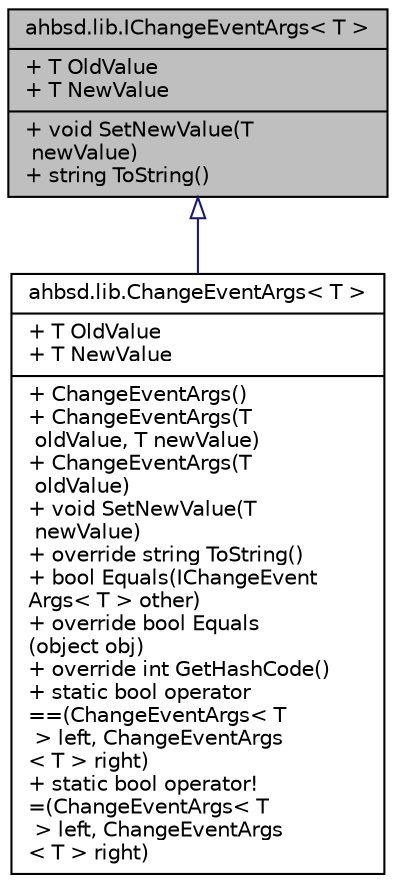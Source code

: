 digraph "ahbsd.lib.IChangeEventArgs&lt; T &gt;"
{
 // LATEX_PDF_SIZE
  bgcolor="transparent";
  edge [fontname="Helvetica",fontsize="10",labelfontname="Helvetica",labelfontsize="10"];
  node [fontname="Helvetica",fontsize="10",shape=record];
  Node1 [label="{ahbsd.lib.IChangeEventArgs\< T \>\n|+ T OldValue\l+ T NewValue\l|+ void SetNewValue(T\l newValue)\l+ string ToString()\l}",height=0.2,width=0.4,color="black", fillcolor="grey75", style="filled", fontcolor="black",tooltip="Interface for generic EventArgs for changing values."];
  Node1 -> Node2 [dir="back",color="midnightblue",fontsize="10",style="solid",arrowtail="onormal",fontname="Helvetica"];
  Node2 [label="{ahbsd.lib.ChangeEventArgs\< T \>\n|+ T OldValue\l+ T NewValue\l|+  ChangeEventArgs()\l+  ChangeEventArgs(T\l oldValue, T newValue)\l+  ChangeEventArgs(T\l oldValue)\l+ void SetNewValue(T\l newValue)\l+ override string ToString()\l+ bool Equals(IChangeEvent\lArgs\< T \> other)\l+ override bool Equals\l(object obj)\l+ override int GetHashCode()\l+ static bool operator\l==(ChangeEventArgs\< T\l \> left, ChangeEventArgs\l\< T \> right)\l+ static bool operator!\l=(ChangeEventArgs\< T\l \> left, ChangeEventArgs\l\< T \> right)\l}",height=0.2,width=0.4,color="black",URL="$d3/d13/classahbsd_1_1lib_1_1ChangeEventArgs.html",tooltip="Generic EventArgs for changing values."];
}
